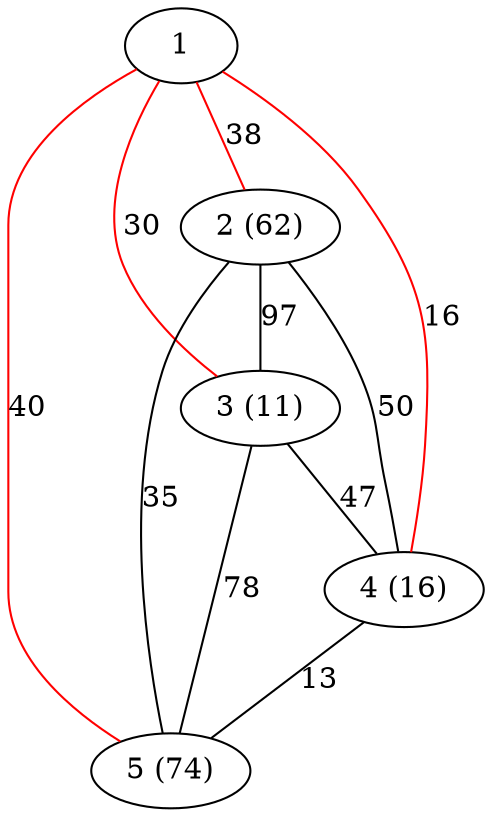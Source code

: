 graph g {
1 -- 2 [label=38 color=red]
1 -- 3 [label=30 color=red]
4 -- 5 [label=13 color=black]
1 -- 4 [label=16 color=red]
1 -- 5 [label=40 color=red]
2 -- 3 [label=97 color=black]
2 -- 5 [label=35 color=black]
3 -- 4 [label=47 color=black]
2 -- 4 [label=50 color=black]
3 -- 5 [label=78 color=black]
2 [label="2 (62)"]
3 [label="3 (11)"]
4 [label="4 (16)"]
5 [label="5 (74)"]
}